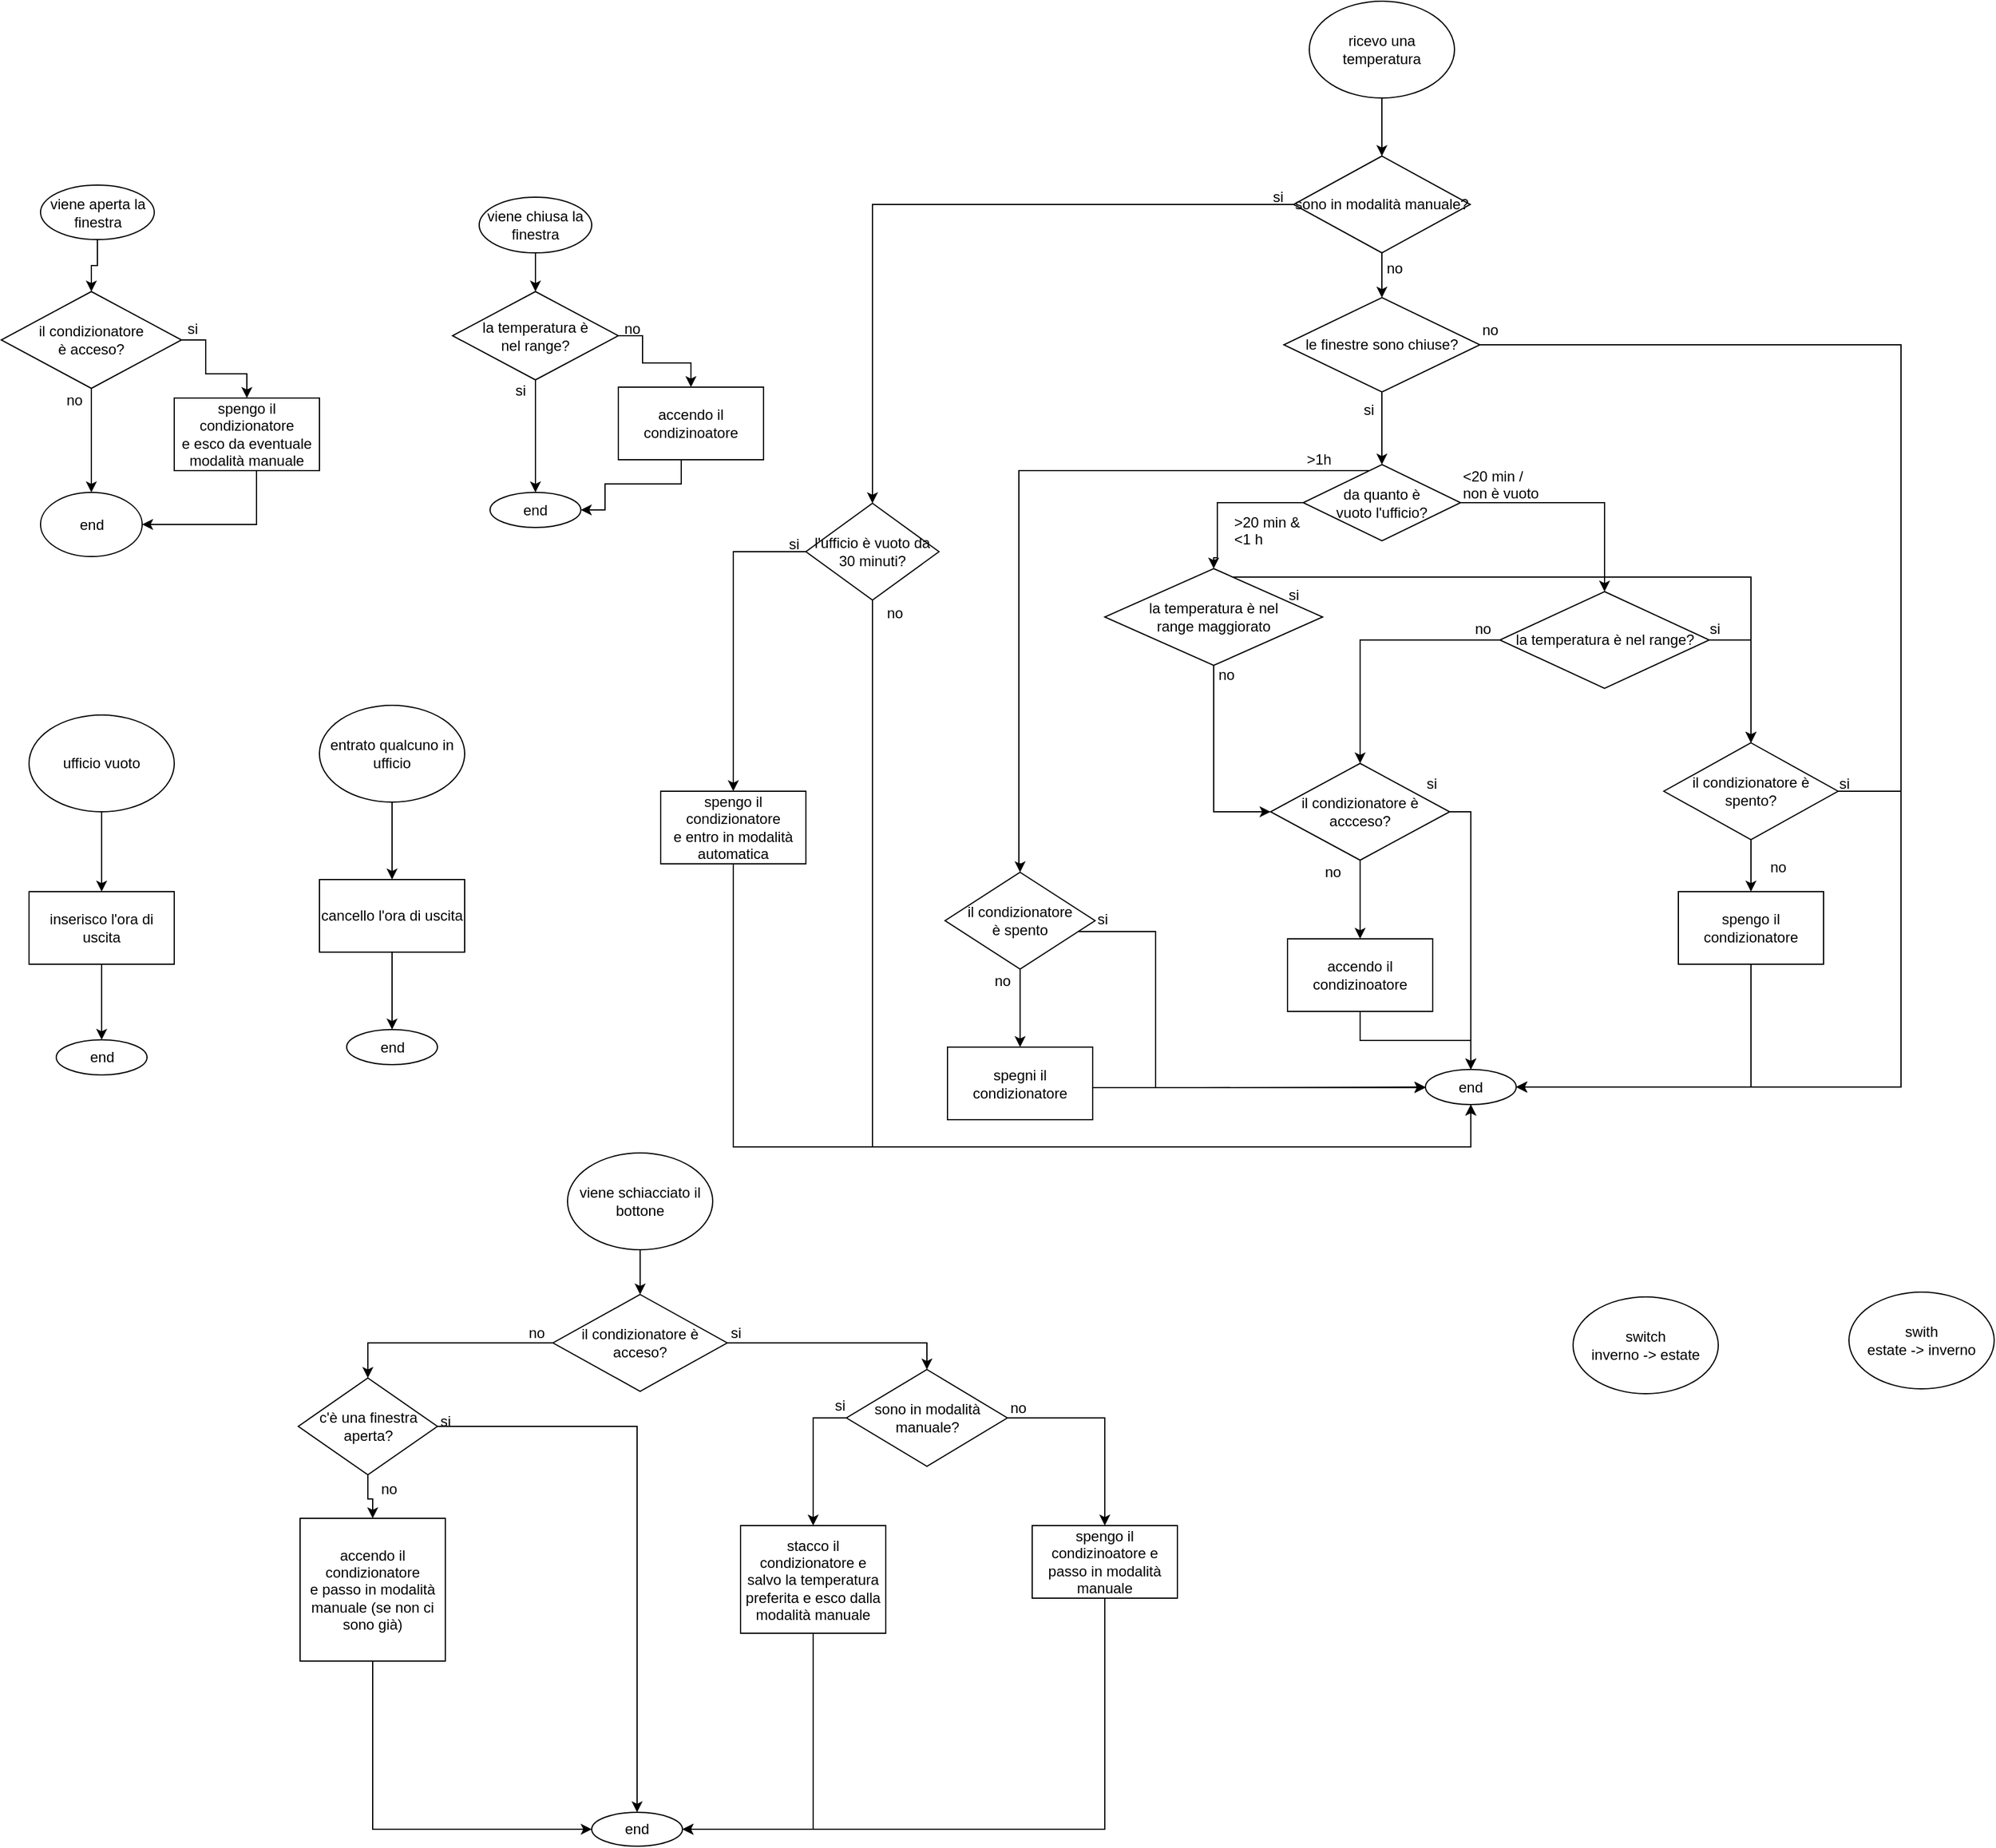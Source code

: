 <mxfile pages="1" version="11.2.5" type="device"><diagram id="8KWkRtmivQgbdIwJJTb9" name="Page-1"><mxGraphModel dx="1822" dy="1234" grid="0" gridSize="10" guides="1" tooltips="1" connect="1" arrows="1" fold="1" page="0" pageScale="1" pageWidth="827" pageHeight="1169" math="0" shadow="0"><root><mxCell id="0"/><mxCell id="1" parent="0"/><mxCell id="aPQY2Spj53vkauBqaOkO-10" style="edgeStyle=orthogonalEdgeStyle;rounded=0;orthogonalLoop=1;jettySize=auto;html=1;entryX=0.5;entryY=0;entryDx=0;entryDy=0;" parent="1" source="aPQY2Spj53vkauBqaOkO-1" target="aPQY2Spj53vkauBqaOkO-9" edge="1"><mxGeometry relative="1" as="geometry"/></mxCell><mxCell id="aPQY2Spj53vkauBqaOkO-1" value="viene aperta la finestra" style="ellipse;whiteSpace=wrap;html=1;" parent="1" vertex="1"><mxGeometry x="-331.5" y="36" width="94" height="45" as="geometry"/></mxCell><mxCell id="aPQY2Spj53vkauBqaOkO-102" style="edgeStyle=orthogonalEdgeStyle;rounded=0;orthogonalLoop=1;jettySize=auto;html=1;entryX=0.5;entryY=0;entryDx=0;entryDy=0;" parent="1" source="aPQY2Spj53vkauBqaOkO-2" target="aPQY2Spj53vkauBqaOkO-101" edge="1"><mxGeometry relative="1" as="geometry"/></mxCell><mxCell id="aPQY2Spj53vkauBqaOkO-2" value="ricevo una temperatura" style="ellipse;whiteSpace=wrap;html=1;" parent="1" vertex="1"><mxGeometry x="717" y="-116" width="120" height="80" as="geometry"/></mxCell><mxCell id="aPQY2Spj53vkauBqaOkO-20" style="edgeStyle=orthogonalEdgeStyle;rounded=0;orthogonalLoop=1;jettySize=auto;html=1;" parent="1" source="aPQY2Spj53vkauBqaOkO-3" target="aPQY2Spj53vkauBqaOkO-19" edge="1"><mxGeometry relative="1" as="geometry"/></mxCell><mxCell id="aPQY2Spj53vkauBqaOkO-3" value="viene chiusa la finestra" style="ellipse;whiteSpace=wrap;html=1;" parent="1" vertex="1"><mxGeometry x="31" y="46" width="93" height="46" as="geometry"/></mxCell><mxCell id="aPQY2Spj53vkauBqaOkO-86" style="edgeStyle=orthogonalEdgeStyle;rounded=0;orthogonalLoop=1;jettySize=auto;html=1;" parent="1" source="aPQY2Spj53vkauBqaOkO-4" target="aPQY2Spj53vkauBqaOkO-85" edge="1"><mxGeometry relative="1" as="geometry"/></mxCell><mxCell id="aPQY2Spj53vkauBqaOkO-4" value="ufficio vuoto" style="ellipse;whiteSpace=wrap;html=1;" parent="1" vertex="1"><mxGeometry x="-341" y="474" width="120" height="80" as="geometry"/></mxCell><mxCell id="aPQY2Spj53vkauBqaOkO-90" style="edgeStyle=orthogonalEdgeStyle;rounded=0;orthogonalLoop=1;jettySize=auto;html=1;entryX=0.5;entryY=0;entryDx=0;entryDy=0;" parent="1" source="aPQY2Spj53vkauBqaOkO-5" target="aPQY2Spj53vkauBqaOkO-89" edge="1"><mxGeometry relative="1" as="geometry"/></mxCell><mxCell id="aPQY2Spj53vkauBqaOkO-5" value="entrato qualcuno in ufficio" style="ellipse;whiteSpace=wrap;html=1;" parent="1" vertex="1"><mxGeometry x="-101" y="466" width="120" height="80" as="geometry"/></mxCell><mxCell id="aPQY2Spj53vkauBqaOkO-94" style="edgeStyle=orthogonalEdgeStyle;rounded=0;orthogonalLoop=1;jettySize=auto;html=1;" parent="1" source="aPQY2Spj53vkauBqaOkO-6" target="aPQY2Spj53vkauBqaOkO-93" edge="1"><mxGeometry relative="1" as="geometry"/></mxCell><mxCell id="aPQY2Spj53vkauBqaOkO-6" value="viene schiacciato il bottone" style="ellipse;whiteSpace=wrap;html=1;" parent="1" vertex="1"><mxGeometry x="104" y="836" width="120" height="80" as="geometry"/></mxCell><mxCell id="aPQY2Spj53vkauBqaOkO-12" style="edgeStyle=orthogonalEdgeStyle;rounded=0;orthogonalLoop=1;jettySize=auto;html=1;entryX=0.5;entryY=0;entryDx=0;entryDy=0;" parent="1" source="aPQY2Spj53vkauBqaOkO-9" target="aPQY2Spj53vkauBqaOkO-11" edge="1"><mxGeometry relative="1" as="geometry"/></mxCell><mxCell id="aPQY2Spj53vkauBqaOkO-16" style="edgeStyle=orthogonalEdgeStyle;rounded=0;orthogonalLoop=1;jettySize=auto;html=1;entryX=0.5;entryY=0;entryDx=0;entryDy=0;" parent="1" source="aPQY2Spj53vkauBqaOkO-9" target="aPQY2Spj53vkauBqaOkO-15" edge="1"><mxGeometry relative="1" as="geometry"><mxPoint x="-164" y="210" as="targetPoint"/><Array as="points"><mxPoint x="-195" y="164"/><mxPoint x="-195" y="192"/><mxPoint x="-161" y="192"/></Array></mxGeometry></mxCell><mxCell id="aPQY2Spj53vkauBqaOkO-9" value="il condizionatore &lt;br&gt;è acceso?" style="rhombus;whiteSpace=wrap;html=1;" parent="1" vertex="1"><mxGeometry x="-364" y="124" width="149" height="80" as="geometry"/></mxCell><mxCell id="aPQY2Spj53vkauBqaOkO-11" value="end" style="ellipse;whiteSpace=wrap;html=1;" parent="1" vertex="1"><mxGeometry x="-331.5" y="290" width="84" height="53" as="geometry"/></mxCell><mxCell id="aPQY2Spj53vkauBqaOkO-13" value="no" style="text;html=1;resizable=0;points=[];autosize=1;align=left;verticalAlign=top;spacingTop=-4;" parent="1" vertex="1"><mxGeometry x="-312.5" y="204" width="23" height="14" as="geometry"/></mxCell><mxCell id="aPQY2Spj53vkauBqaOkO-17" style="edgeStyle=orthogonalEdgeStyle;rounded=0;orthogonalLoop=1;jettySize=auto;html=1;entryX=1;entryY=0.5;entryDx=0;entryDy=0;" parent="1" source="aPQY2Spj53vkauBqaOkO-15" target="aPQY2Spj53vkauBqaOkO-11" edge="1"><mxGeometry relative="1" as="geometry"><Array as="points"><mxPoint x="-153" y="317"/></Array></mxGeometry></mxCell><mxCell id="aPQY2Spj53vkauBqaOkO-15" value="spengo il condizionatore&lt;br&gt;e esco da eventuale modalità manuale" style="rounded=0;whiteSpace=wrap;html=1;" parent="1" vertex="1"><mxGeometry x="-221" y="212" width="120" height="60" as="geometry"/></mxCell><mxCell id="aPQY2Spj53vkauBqaOkO-18" value="si" style="text;html=1;resizable=0;points=[];autosize=1;align=left;verticalAlign=top;spacingTop=-4;" parent="1" vertex="1"><mxGeometry x="-212" y="145" width="19" height="14" as="geometry"/></mxCell><mxCell id="aPQY2Spj53vkauBqaOkO-22" style="edgeStyle=orthogonalEdgeStyle;rounded=0;orthogonalLoop=1;jettySize=auto;html=1;entryX=0.5;entryY=0;entryDx=0;entryDy=0;" parent="1" source="aPQY2Spj53vkauBqaOkO-19" target="aPQY2Spj53vkauBqaOkO-21" edge="1"><mxGeometry relative="1" as="geometry"/></mxCell><mxCell id="aPQY2Spj53vkauBqaOkO-25" style="edgeStyle=orthogonalEdgeStyle;rounded=0;orthogonalLoop=1;jettySize=auto;html=1;entryX=0.5;entryY=0;entryDx=0;entryDy=0;" parent="1" source="aPQY2Spj53vkauBqaOkO-19" target="aPQY2Spj53vkauBqaOkO-24" edge="1"><mxGeometry relative="1" as="geometry"><Array as="points"><mxPoint x="166" y="161"/><mxPoint x="166" y="183"/><mxPoint x="206" y="183"/></Array></mxGeometry></mxCell><mxCell id="aPQY2Spj53vkauBqaOkO-19" value="la temperatura è &lt;br&gt;nel range?" style="rhombus;whiteSpace=wrap;html=1;" parent="1" vertex="1"><mxGeometry x="9" y="124" width="137" height="73" as="geometry"/></mxCell><mxCell id="aPQY2Spj53vkauBqaOkO-21" value="end" style="ellipse;whiteSpace=wrap;html=1;" parent="1" vertex="1"><mxGeometry x="40" y="290" width="75" height="29" as="geometry"/></mxCell><mxCell id="aPQY2Spj53vkauBqaOkO-23" value="si" style="text;html=1;resizable=0;points=[];autosize=1;align=left;verticalAlign=top;spacingTop=-4;" parent="1" vertex="1"><mxGeometry x="58.5" y="196" width="19" height="14" as="geometry"/></mxCell><mxCell id="aPQY2Spj53vkauBqaOkO-27" style="edgeStyle=orthogonalEdgeStyle;rounded=0;orthogonalLoop=1;jettySize=auto;html=1;entryX=1;entryY=0.5;entryDx=0;entryDy=0;" parent="1" source="aPQY2Spj53vkauBqaOkO-24" target="aPQY2Spj53vkauBqaOkO-21" edge="1"><mxGeometry relative="1" as="geometry"><Array as="points"><mxPoint x="198" y="283"/><mxPoint x="135" y="283"/><mxPoint x="135" y="305"/></Array></mxGeometry></mxCell><mxCell id="aPQY2Spj53vkauBqaOkO-24" value="accendo il condizinoatore" style="rounded=0;whiteSpace=wrap;html=1;" parent="1" vertex="1"><mxGeometry x="146" y="203" width="120" height="60" as="geometry"/></mxCell><mxCell id="aPQY2Spj53vkauBqaOkO-26" value="no" style="text;html=1;resizable=0;points=[];autosize=1;align=left;verticalAlign=top;spacingTop=-4;" parent="1" vertex="1"><mxGeometry x="149" y="145" width="23" height="14" as="geometry"/></mxCell><mxCell id="aPQY2Spj53vkauBqaOkO-36" style="edgeStyle=orthogonalEdgeStyle;rounded=0;orthogonalLoop=1;jettySize=auto;html=1;entryX=1;entryY=0.5;entryDx=0;entryDy=0;" parent="1" source="aPQY2Spj53vkauBqaOkO-30" target="aPQY2Spj53vkauBqaOkO-38" edge="1"><mxGeometry relative="1" as="geometry"><mxPoint x="940" y="468" as="targetPoint"/><Array as="points"><mxPoint x="1206" y="168"/><mxPoint x="1206" y="782"/></Array></mxGeometry></mxCell><mxCell id="aPQY2Spj53vkauBqaOkO-56" style="edgeStyle=orthogonalEdgeStyle;rounded=0;orthogonalLoop=1;jettySize=auto;html=1;entryX=0.5;entryY=0;entryDx=0;entryDy=0;" parent="1" source="aPQY2Spj53vkauBqaOkO-30" target="aPQY2Spj53vkauBqaOkO-55" edge="1"><mxGeometry relative="1" as="geometry"/></mxCell><mxCell id="aPQY2Spj53vkauBqaOkO-30" value="le finestre sono chiuse?" style="rhombus;whiteSpace=wrap;html=1;" parent="1" vertex="1"><mxGeometry x="696" y="129" width="162" height="78" as="geometry"/></mxCell><mxCell id="aPQY2Spj53vkauBqaOkO-40" style="edgeStyle=orthogonalEdgeStyle;rounded=0;orthogonalLoop=1;jettySize=auto;html=1;entryX=0.5;entryY=0;entryDx=0;entryDy=0;" parent="1" source="aPQY2Spj53vkauBqaOkO-33" target="aPQY2Spj53vkauBqaOkO-71" edge="1"><mxGeometry relative="1" as="geometry"><Array as="points"><mxPoint x="1082" y="412"/></Array></mxGeometry></mxCell><mxCell id="aPQY2Spj53vkauBqaOkO-49" style="edgeStyle=orthogonalEdgeStyle;rounded=0;orthogonalLoop=1;jettySize=auto;html=1;" parent="1" source="aPQY2Spj53vkauBqaOkO-33" target="aPQY2Spj53vkauBqaOkO-48" edge="1"><mxGeometry relative="1" as="geometry"/></mxCell><mxCell id="aPQY2Spj53vkauBqaOkO-33" value="la temperatura è nel range?" style="rhombus;whiteSpace=wrap;html=1;" parent="1" vertex="1"><mxGeometry x="874.5" y="372" width="173" height="80" as="geometry"/></mxCell><mxCell id="aPQY2Spj53vkauBqaOkO-35" value="si" style="text;html=1;resizable=0;points=[];autosize=1;align=left;verticalAlign=top;spacingTop=-4;" parent="1" vertex="1"><mxGeometry x="760" y="212" width="19" height="14" as="geometry"/></mxCell><mxCell id="aPQY2Spj53vkauBqaOkO-38" value="end" style="ellipse;whiteSpace=wrap;html=1;" parent="1" vertex="1"><mxGeometry x="813" y="767" width="75" height="29" as="geometry"/></mxCell><mxCell id="aPQY2Spj53vkauBqaOkO-39" value="no" style="text;html=1;resizable=0;points=[];autosize=1;align=left;verticalAlign=top;spacingTop=-4;" parent="1" vertex="1"><mxGeometry x="858" y="146" width="23" height="14" as="geometry"/></mxCell><mxCell id="aPQY2Spj53vkauBqaOkO-41" value="si" style="text;html=1;resizable=0;points=[];autosize=1;align=left;verticalAlign=top;spacingTop=-4;" parent="1" vertex="1"><mxGeometry x="1045.5" y="393" width="19" height="14" as="geometry"/></mxCell><mxCell id="aPQY2Spj53vkauBqaOkO-44" style="edgeStyle=orthogonalEdgeStyle;rounded=0;orthogonalLoop=1;jettySize=auto;html=1;entryX=0.5;entryY=0;entryDx=0;entryDy=0;" parent="1" source="aPQY2Spj53vkauBqaOkO-42" target="aPQY2Spj53vkauBqaOkO-38" edge="1"><mxGeometry relative="1" as="geometry"/></mxCell><mxCell id="aPQY2Spj53vkauBqaOkO-42" value="accendo il condizinoatore" style="rounded=0;whiteSpace=wrap;html=1;" parent="1" vertex="1"><mxGeometry x="699" y="659" width="120" height="60" as="geometry"/></mxCell><mxCell id="aPQY2Spj53vkauBqaOkO-45" value="no" style="text;html=1;resizable=0;points=[];autosize=1;align=left;verticalAlign=top;spacingTop=-4;" parent="1" vertex="1"><mxGeometry x="851.5" y="393" width="23" height="14" as="geometry"/></mxCell><mxCell id="aPQY2Spj53vkauBqaOkO-50" style="edgeStyle=orthogonalEdgeStyle;rounded=0;orthogonalLoop=1;jettySize=auto;html=1;entryX=0.5;entryY=0;entryDx=0;entryDy=0;" parent="1" source="aPQY2Spj53vkauBqaOkO-48" target="aPQY2Spj53vkauBqaOkO-38" edge="1"><mxGeometry relative="1" as="geometry"><Array as="points"><mxPoint x="851" y="554"/></Array></mxGeometry></mxCell><mxCell id="aPQY2Spj53vkauBqaOkO-52" style="edgeStyle=orthogonalEdgeStyle;rounded=0;orthogonalLoop=1;jettySize=auto;html=1;entryX=0.5;entryY=0;entryDx=0;entryDy=0;" parent="1" source="aPQY2Spj53vkauBqaOkO-48" target="aPQY2Spj53vkauBqaOkO-42" edge="1"><mxGeometry relative="1" as="geometry"/></mxCell><mxCell id="aPQY2Spj53vkauBqaOkO-48" value="il condizionatore è accceso?" style="rhombus;whiteSpace=wrap;html=1;" parent="1" vertex="1"><mxGeometry x="685" y="514" width="148" height="80" as="geometry"/></mxCell><mxCell id="aPQY2Spj53vkauBqaOkO-51" value="si" style="text;html=1;resizable=0;points=[];autosize=1;align=left;verticalAlign=top;spacingTop=-4;" parent="1" vertex="1"><mxGeometry x="811.5" y="521" width="19" height="14" as="geometry"/></mxCell><mxCell id="aPQY2Spj53vkauBqaOkO-53" value="no" style="text;html=1;resizable=0;points=[];autosize=1;align=left;verticalAlign=top;spacingTop=-4;" parent="1" vertex="1"><mxGeometry x="728" y="594" width="23" height="14" as="geometry"/></mxCell><mxCell id="aPQY2Spj53vkauBqaOkO-60" style="edgeStyle=orthogonalEdgeStyle;rounded=0;orthogonalLoop=1;jettySize=auto;html=1;entryX=0.5;entryY=0;entryDx=0;entryDy=0;" parent="1" source="aPQY2Spj53vkauBqaOkO-55" target="aPQY2Spj53vkauBqaOkO-33" edge="1"><mxGeometry relative="1" as="geometry"><Array as="points"><mxPoint x="961" y="299"/></Array></mxGeometry></mxCell><mxCell id="aPQY2Spj53vkauBqaOkO-61" style="edgeStyle=orthogonalEdgeStyle;rounded=0;orthogonalLoop=1;jettySize=auto;html=1;entryX=0.5;entryY=0;entryDx=0;entryDy=0;" parent="1" source="aPQY2Spj53vkauBqaOkO-55" target="aPQY2Spj53vkauBqaOkO-62" edge="1"><mxGeometry relative="1" as="geometry"><mxPoint x="693" y="388" as="targetPoint"/><Array as="points"><mxPoint x="641" y="299"/><mxPoint x="641" y="344"/><mxPoint x="638" y="344"/></Array></mxGeometry></mxCell><mxCell id="aPQY2Spj53vkauBqaOkO-68" style="edgeStyle=orthogonalEdgeStyle;rounded=0;orthogonalLoop=1;jettySize=auto;html=1;entryX=0.5;entryY=0;entryDx=0;entryDy=0;" parent="1" source="aPQY2Spj53vkauBqaOkO-55" target="aPQY2Spj53vkauBqaOkO-70" edge="1"><mxGeometry relative="1" as="geometry"><mxPoint x="477" y="587" as="targetPoint"/><Array as="points"><mxPoint x="477" y="272"/><mxPoint x="477" y="597"/></Array></mxGeometry></mxCell><mxCell id="aPQY2Spj53vkauBqaOkO-55" value="da quanto è &lt;br&gt;vuoto l'ufficio?" style="rhombus;whiteSpace=wrap;html=1;" parent="1" vertex="1"><mxGeometry x="712" y="267" width="130" height="63" as="geometry"/></mxCell><mxCell id="aPQY2Spj53vkauBqaOkO-58" value="&amp;lt;20 min /&lt;br&gt;non è vuoto" style="text;html=1;resizable=0;points=[];autosize=1;align=left;verticalAlign=top;spacingTop=-4;" parent="1" vertex="1"><mxGeometry x="842" y="267" width="73" height="28" as="geometry"/></mxCell><mxCell id="aPQY2Spj53vkauBqaOkO-64" style="edgeStyle=orthogonalEdgeStyle;rounded=0;orthogonalLoop=1;jettySize=auto;html=1;entryX=0;entryY=0.5;entryDx=0;entryDy=0;" parent="1" source="aPQY2Spj53vkauBqaOkO-62" target="aPQY2Spj53vkauBqaOkO-48" edge="1"><mxGeometry relative="1" as="geometry"><Array as="points"><mxPoint x="638" y="554"/></Array></mxGeometry></mxCell><mxCell id="aPQY2Spj53vkauBqaOkO-77" style="edgeStyle=orthogonalEdgeStyle;rounded=0;orthogonalLoop=1;jettySize=auto;html=1;" parent="1" source="aPQY2Spj53vkauBqaOkO-62" target="aPQY2Spj53vkauBqaOkO-71" edge="1"><mxGeometry relative="1" as="geometry"><Array as="points"><mxPoint x="1082" y="360"/></Array></mxGeometry></mxCell><mxCell id="aPQY2Spj53vkauBqaOkO-62" value="la temperatura è nel&lt;br&gt;range maggiorato" style="rhombus;whiteSpace=wrap;html=1;" parent="1" vertex="1"><mxGeometry x="548" y="353" width="180" height="80" as="geometry"/></mxCell><mxCell id="aPQY2Spj53vkauBqaOkO-63" value="&amp;gt;20 min &amp;amp;&lt;br&gt;&amp;lt;1 h" style="text;html=1;resizable=0;points=[];autosize=1;align=left;verticalAlign=top;spacingTop=-4;" parent="1" vertex="1"><mxGeometry x="653" y="304.5" width="64" height="28" as="geometry"/></mxCell><mxCell id="aPQY2Spj53vkauBqaOkO-66" value="no" style="text;html=1;resizable=0;points=[];autosize=1;align=left;verticalAlign=top;spacingTop=-4;" parent="1" vertex="1"><mxGeometry x="639.5" y="431" width="23" height="14" as="geometry"/></mxCell><mxCell id="aPQY2Spj53vkauBqaOkO-69" value="&amp;gt;1h" style="text;html=1;resizable=0;points=[];autosize=1;align=left;verticalAlign=top;spacingTop=-4;" parent="1" vertex="1"><mxGeometry x="713" y="253" width="30" height="14" as="geometry"/></mxCell><mxCell id="aPQY2Spj53vkauBqaOkO-80" style="edgeStyle=orthogonalEdgeStyle;rounded=0;orthogonalLoop=1;jettySize=auto;html=1;entryX=0.5;entryY=0;entryDx=0;entryDy=0;" parent="1" source="aPQY2Spj53vkauBqaOkO-70" target="aPQY2Spj53vkauBqaOkO-79" edge="1"><mxGeometry relative="1" as="geometry"/></mxCell><mxCell id="aPQY2Spj53vkauBqaOkO-82" style="edgeStyle=orthogonalEdgeStyle;rounded=0;orthogonalLoop=1;jettySize=auto;html=1;" parent="1" source="aPQY2Spj53vkauBqaOkO-70" target="aPQY2Spj53vkauBqaOkO-38" edge="1"><mxGeometry relative="1" as="geometry"><Array as="points"><mxPoint x="590" y="653"/><mxPoint x="590" y="782"/></Array></mxGeometry></mxCell><mxCell id="aPQY2Spj53vkauBqaOkO-70" value="il condizionatore&lt;br&gt;è spento" style="rhombus;whiteSpace=wrap;html=1;" parent="1" vertex="1"><mxGeometry x="416" y="604" width="124" height="80" as="geometry"/></mxCell><mxCell id="aPQY2Spj53vkauBqaOkO-73" style="edgeStyle=orthogonalEdgeStyle;rounded=0;orthogonalLoop=1;jettySize=auto;html=1;entryX=0.5;entryY=0;entryDx=0;entryDy=0;" parent="1" source="aPQY2Spj53vkauBqaOkO-71" target="aPQY2Spj53vkauBqaOkO-72" edge="1"><mxGeometry relative="1" as="geometry"/></mxCell><mxCell id="aPQY2Spj53vkauBqaOkO-75" style="edgeStyle=orthogonalEdgeStyle;rounded=0;orthogonalLoop=1;jettySize=auto;html=1;entryX=1;entryY=0.5;entryDx=0;entryDy=0;" parent="1" source="aPQY2Spj53vkauBqaOkO-71" target="aPQY2Spj53vkauBqaOkO-38" edge="1"><mxGeometry relative="1" as="geometry"><Array as="points"><mxPoint x="1206" y="537"/><mxPoint x="1206" y="782"/></Array></mxGeometry></mxCell><mxCell id="aPQY2Spj53vkauBqaOkO-71" value="il condizionatore è spento?" style="rhombus;whiteSpace=wrap;html=1;" parent="1" vertex="1"><mxGeometry x="1010" y="497" width="144" height="80" as="geometry"/></mxCell><mxCell id="aPQY2Spj53vkauBqaOkO-76" style="edgeStyle=orthogonalEdgeStyle;rounded=0;orthogonalLoop=1;jettySize=auto;html=1;entryX=1;entryY=0.5;entryDx=0;entryDy=0;" parent="1" source="aPQY2Spj53vkauBqaOkO-72" target="aPQY2Spj53vkauBqaOkO-38" edge="1"><mxGeometry relative="1" as="geometry"><Array as="points"><mxPoint x="1082" y="782"/></Array></mxGeometry></mxCell><mxCell id="aPQY2Spj53vkauBqaOkO-72" value="spengo il condizionatore" style="rounded=0;whiteSpace=wrap;html=1;" parent="1" vertex="1"><mxGeometry x="1022" y="620" width="120" height="60" as="geometry"/></mxCell><mxCell id="aPQY2Spj53vkauBqaOkO-74" value="no" style="text;html=1;resizable=0;points=[];autosize=1;align=left;verticalAlign=top;spacingTop=-4;" parent="1" vertex="1"><mxGeometry x="1096" y="590" width="23" height="14" as="geometry"/></mxCell><mxCell id="aPQY2Spj53vkauBqaOkO-78" value="si" style="text;html=1;resizable=0;points=[];autosize=1;align=left;verticalAlign=top;spacingTop=-4;" parent="1" vertex="1"><mxGeometry x="698" y="365" width="19" height="14" as="geometry"/></mxCell><mxCell id="aPQY2Spj53vkauBqaOkO-81" style="edgeStyle=orthogonalEdgeStyle;rounded=0;orthogonalLoop=1;jettySize=auto;html=1;entryX=0;entryY=0.5;entryDx=0;entryDy=0;" parent="1" source="aPQY2Spj53vkauBqaOkO-79" target="aPQY2Spj53vkauBqaOkO-38" edge="1"><mxGeometry relative="1" as="geometry"><Array as="points"><mxPoint x="629" y="782"/><mxPoint x="629" y="782"/></Array></mxGeometry></mxCell><mxCell id="aPQY2Spj53vkauBqaOkO-79" value="spegni il condizionatore" style="rounded=0;whiteSpace=wrap;html=1;" parent="1" vertex="1"><mxGeometry x="418" y="748.5" width="120" height="60" as="geometry"/></mxCell><mxCell id="aPQY2Spj53vkauBqaOkO-83" value="si" style="text;html=1;resizable=0;points=[];autosize=1;align=left;verticalAlign=top;spacingTop=-4;" parent="1" vertex="1"><mxGeometry x="540" y="633" width="19" height="14" as="geometry"/></mxCell><mxCell id="aPQY2Spj53vkauBqaOkO-84" value="no" style="text;html=1;resizable=0;points=[];autosize=1;align=left;verticalAlign=top;spacingTop=-4;" parent="1" vertex="1"><mxGeometry x="455" y="684" width="23" height="14" as="geometry"/></mxCell><mxCell id="aPQY2Spj53vkauBqaOkO-88" style="edgeStyle=orthogonalEdgeStyle;rounded=0;orthogonalLoop=1;jettySize=auto;html=1;entryX=0.5;entryY=0;entryDx=0;entryDy=0;" parent="1" source="aPQY2Spj53vkauBqaOkO-85" target="aPQY2Spj53vkauBqaOkO-87" edge="1"><mxGeometry relative="1" as="geometry"/></mxCell><mxCell id="aPQY2Spj53vkauBqaOkO-85" value="inserisco l'ora di uscita" style="rounded=0;whiteSpace=wrap;html=1;" parent="1" vertex="1"><mxGeometry x="-341" y="620" width="120" height="60" as="geometry"/></mxCell><mxCell id="aPQY2Spj53vkauBqaOkO-87" value="end" style="ellipse;whiteSpace=wrap;html=1;" parent="1" vertex="1"><mxGeometry x="-318.5" y="742.5" width="75" height="29" as="geometry"/></mxCell><mxCell id="aPQY2Spj53vkauBqaOkO-92" style="edgeStyle=orthogonalEdgeStyle;rounded=0;orthogonalLoop=1;jettySize=auto;html=1;entryX=0.5;entryY=0;entryDx=0;entryDy=0;" parent="1" source="aPQY2Spj53vkauBqaOkO-89" target="aPQY2Spj53vkauBqaOkO-91" edge="1"><mxGeometry relative="1" as="geometry"/></mxCell><mxCell id="aPQY2Spj53vkauBqaOkO-89" value="cancello l'ora di uscita" style="rounded=0;whiteSpace=wrap;html=1;" parent="1" vertex="1"><mxGeometry x="-101" y="610" width="120" height="60" as="geometry"/></mxCell><mxCell id="aPQY2Spj53vkauBqaOkO-91" value="end" style="ellipse;whiteSpace=wrap;html=1;" parent="1" vertex="1"><mxGeometry x="-78.5" y="734" width="75" height="29" as="geometry"/></mxCell><mxCell id="aPQY2Spj53vkauBqaOkO-119" style="edgeStyle=orthogonalEdgeStyle;rounded=0;orthogonalLoop=1;jettySize=auto;html=1;entryX=0.5;entryY=0;entryDx=0;entryDy=0;" parent="1" source="aPQY2Spj53vkauBqaOkO-93" target="aPQY2Spj53vkauBqaOkO-118" edge="1"><mxGeometry relative="1" as="geometry"/></mxCell><mxCell id="L4G2RJB74-b97R0S65zn-5" style="edgeStyle=orthogonalEdgeStyle;rounded=0;orthogonalLoop=1;jettySize=auto;html=1;entryX=0.5;entryY=0;entryDx=0;entryDy=0;" parent="1" source="aPQY2Spj53vkauBqaOkO-93" target="L4G2RJB74-b97R0S65zn-4" edge="1"><mxGeometry relative="1" as="geometry"/></mxCell><mxCell id="aPQY2Spj53vkauBqaOkO-93" value="il condizionatore è acceso?" style="rhombus;whiteSpace=wrap;html=1;" parent="1" vertex="1"><mxGeometry x="92" y="953" width="144" height="80" as="geometry"/></mxCell><mxCell id="aPQY2Spj53vkauBqaOkO-115" style="edgeStyle=orthogonalEdgeStyle;rounded=0;orthogonalLoop=1;jettySize=auto;html=1;entryX=1;entryY=0.5;entryDx=0;entryDy=0;" parent="1" source="aPQY2Spj53vkauBqaOkO-95" target="aPQY2Spj53vkauBqaOkO-114" edge="1"><mxGeometry relative="1" as="geometry"><Array as="points"><mxPoint x="307" y="1395"/></Array></mxGeometry></mxCell><mxCell id="aPQY2Spj53vkauBqaOkO-95" value="stacco il condizionatore e salvo la temperatura preferita e esco dalla modalità manuale" style="rounded=0;whiteSpace=wrap;html=1;" parent="1" vertex="1"><mxGeometry x="247" y="1144" width="120" height="89" as="geometry"/></mxCell><mxCell id="aPQY2Spj53vkauBqaOkO-97" value="si" style="text;html=1;resizable=0;points=[];autosize=1;align=left;verticalAlign=top;spacingTop=-4;" parent="1" vertex="1"><mxGeometry x="237" y="975" width="19" height="14" as="geometry"/></mxCell><mxCell id="aPQY2Spj53vkauBqaOkO-99" value="no" style="text;html=1;resizable=0;points=[];autosize=1;align=left;verticalAlign=top;spacingTop=-4;" parent="1" vertex="1"><mxGeometry x="70" y="975" width="23" height="14" as="geometry"/></mxCell><mxCell id="aPQY2Spj53vkauBqaOkO-116" style="edgeStyle=orthogonalEdgeStyle;rounded=0;orthogonalLoop=1;jettySize=auto;html=1;entryX=0;entryY=0.5;entryDx=0;entryDy=0;" parent="1" source="aPQY2Spj53vkauBqaOkO-100" target="aPQY2Spj53vkauBqaOkO-114" edge="1"><mxGeometry relative="1" as="geometry"><Array as="points"><mxPoint x="-57" y="1395"/></Array></mxGeometry></mxCell><mxCell id="aPQY2Spj53vkauBqaOkO-100" value="accendo il condizionatore&lt;br&gt;e passo in modalità manuale (se non ci sono già)" style="rounded=0;whiteSpace=wrap;html=1;" parent="1" vertex="1"><mxGeometry x="-117" y="1138" width="120" height="118" as="geometry"/></mxCell><mxCell id="aPQY2Spj53vkauBqaOkO-103" style="edgeStyle=orthogonalEdgeStyle;rounded=0;orthogonalLoop=1;jettySize=auto;html=1;entryX=0.5;entryY=0;entryDx=0;entryDy=0;" parent="1" source="aPQY2Spj53vkauBqaOkO-101" target="aPQY2Spj53vkauBqaOkO-30" edge="1"><mxGeometry relative="1" as="geometry"/></mxCell><mxCell id="aPQY2Spj53vkauBqaOkO-105" style="edgeStyle=orthogonalEdgeStyle;rounded=0;orthogonalLoop=1;jettySize=auto;html=1;entryX=0.5;entryY=0;entryDx=0;entryDy=0;" parent="1" source="aPQY2Spj53vkauBqaOkO-101" target="aPQY2Spj53vkauBqaOkO-107" edge="1"><mxGeometry relative="1" as="geometry"><mxPoint x="350" y="280" as="targetPoint"/></mxGeometry></mxCell><mxCell id="aPQY2Spj53vkauBqaOkO-101" value="sono in modalità manuale?" style="rhombus;whiteSpace=wrap;html=1;" parent="1" vertex="1"><mxGeometry x="704" y="12" width="146" height="80" as="geometry"/></mxCell><mxCell id="aPQY2Spj53vkauBqaOkO-104" value="no" style="text;html=1;resizable=0;points=[];autosize=1;align=left;verticalAlign=top;spacingTop=-4;" parent="1" vertex="1"><mxGeometry x="779" y="95" width="23" height="14" as="geometry"/></mxCell><mxCell id="aPQY2Spj53vkauBqaOkO-106" value="si" style="text;html=1;resizable=0;points=[];autosize=1;align=left;verticalAlign=top;spacingTop=-4;" parent="1" vertex="1"><mxGeometry x="685" y="36" width="19" height="14" as="geometry"/></mxCell><mxCell id="aPQY2Spj53vkauBqaOkO-108" style="edgeStyle=orthogonalEdgeStyle;rounded=0;orthogonalLoop=1;jettySize=auto;html=1;entryX=0.5;entryY=0;entryDx=0;entryDy=0;" parent="1" source="aPQY2Spj53vkauBqaOkO-107" target="aPQY2Spj53vkauBqaOkO-109" edge="1"><mxGeometry relative="1" as="geometry"><mxPoint x="250" y="522" as="targetPoint"/><Array as="points"><mxPoint x="241" y="339"/></Array></mxGeometry></mxCell><mxCell id="aPQY2Spj53vkauBqaOkO-112" style="edgeStyle=orthogonalEdgeStyle;rounded=0;orthogonalLoop=1;jettySize=auto;html=1;entryX=0.5;entryY=1;entryDx=0;entryDy=0;" parent="1" source="aPQY2Spj53vkauBqaOkO-107" target="aPQY2Spj53vkauBqaOkO-38" edge="1"><mxGeometry relative="1" as="geometry"><Array as="points"><mxPoint x="356" y="831"/><mxPoint x="851" y="831"/></Array></mxGeometry></mxCell><mxCell id="aPQY2Spj53vkauBqaOkO-107" value="l'ufficio è vuoto da 30 minuti?" style="rhombus;whiteSpace=wrap;html=1;" parent="1" vertex="1"><mxGeometry x="301" y="299" width="110" height="80" as="geometry"/></mxCell><mxCell id="aPQY2Spj53vkauBqaOkO-111" style="edgeStyle=orthogonalEdgeStyle;rounded=0;orthogonalLoop=1;jettySize=auto;html=1;entryX=0.5;entryY=1;entryDx=0;entryDy=0;" parent="1" source="aPQY2Spj53vkauBqaOkO-109" target="aPQY2Spj53vkauBqaOkO-38" edge="1"><mxGeometry relative="1" as="geometry"><mxPoint x="280" y="788" as="targetPoint"/><Array as="points"><mxPoint x="241" y="831"/><mxPoint x="851" y="831"/></Array></mxGeometry></mxCell><mxCell id="aPQY2Spj53vkauBqaOkO-109" value="spengo il condizionatore&lt;br&gt;e entro in modalità automatica" style="rounded=0;whiteSpace=wrap;html=1;" parent="1" vertex="1"><mxGeometry x="181" y="537" width="120" height="60" as="geometry"/></mxCell><mxCell id="aPQY2Spj53vkauBqaOkO-110" value="si" style="text;html=1;resizable=0;points=[];autosize=1;align=left;verticalAlign=top;spacingTop=-4;" parent="1" vertex="1"><mxGeometry x="284.5" y="323" width="19" height="14" as="geometry"/></mxCell><mxCell id="aPQY2Spj53vkauBqaOkO-113" value="no" style="text;html=1;resizable=0;points=[];autosize=1;align=left;verticalAlign=top;spacingTop=-4;" parent="1" vertex="1"><mxGeometry x="366" y="380" width="23" height="14" as="geometry"/></mxCell><mxCell id="aPQY2Spj53vkauBqaOkO-114" value="end" style="ellipse;whiteSpace=wrap;html=1;" parent="1" vertex="1"><mxGeometry x="124" y="1381" width="75" height="28" as="geometry"/></mxCell><mxCell id="aPQY2Spj53vkauBqaOkO-120" style="edgeStyle=orthogonalEdgeStyle;rounded=0;orthogonalLoop=1;jettySize=auto;html=1;" parent="1" source="aPQY2Spj53vkauBqaOkO-118" target="aPQY2Spj53vkauBqaOkO-100" edge="1"><mxGeometry relative="1" as="geometry"/></mxCell><mxCell id="aPQY2Spj53vkauBqaOkO-122" style="edgeStyle=orthogonalEdgeStyle;rounded=0;orthogonalLoop=1;jettySize=auto;html=1;" parent="1" source="aPQY2Spj53vkauBqaOkO-118" target="aPQY2Spj53vkauBqaOkO-114" edge="1"><mxGeometry relative="1" as="geometry"/></mxCell><mxCell id="aPQY2Spj53vkauBqaOkO-118" value="c'è una finestra aperta?" style="rhombus;whiteSpace=wrap;html=1;" parent="1" vertex="1"><mxGeometry x="-118.5" y="1022" width="115" height="80" as="geometry"/></mxCell><mxCell id="aPQY2Spj53vkauBqaOkO-121" value="no" style="text;html=1;resizable=0;points=[];autosize=1;align=left;verticalAlign=top;spacingTop=-4;" parent="1" vertex="1"><mxGeometry x="-52.5" y="1104" width="23" height="14" as="geometry"/></mxCell><mxCell id="aPQY2Spj53vkauBqaOkO-123" value="si" style="text;html=1;resizable=0;points=[];autosize=1;align=left;verticalAlign=top;spacingTop=-4;" parent="1" vertex="1"><mxGeometry x="-3.5" y="1048" width="19" height="14" as="geometry"/></mxCell><mxCell id="iwrzIALGyv_Rj_BqGPiD-1" value="si" style="text;html=1;resizable=0;points=[];autosize=1;align=left;verticalAlign=top;spacingTop=-4;" parent="1" vertex="1"><mxGeometry x="1152.5" y="521" width="19" height="14" as="geometry"/></mxCell><mxCell id="L4G2RJB74-b97R0S65zn-2" value="switch &lt;br&gt;inverno -&amp;gt; estate" style="ellipse;whiteSpace=wrap;html=1;" parent="1" vertex="1"><mxGeometry x="935" y="955" width="120" height="80" as="geometry"/></mxCell><mxCell id="L4G2RJB74-b97R0S65zn-3" value="swith&lt;br&gt;estate -&amp;gt; inverno" style="ellipse;whiteSpace=wrap;html=1;" parent="1" vertex="1"><mxGeometry x="1163" y="951" width="120" height="80" as="geometry"/></mxCell><mxCell id="L4G2RJB74-b97R0S65zn-6" style="edgeStyle=orthogonalEdgeStyle;rounded=0;orthogonalLoop=1;jettySize=auto;html=1;entryX=0.5;entryY=0;entryDx=0;entryDy=0;" parent="1" source="L4G2RJB74-b97R0S65zn-4" target="aPQY2Spj53vkauBqaOkO-95" edge="1"><mxGeometry relative="1" as="geometry"><Array as="points"><mxPoint x="307" y="1055"/></Array></mxGeometry></mxCell><mxCell id="L4G2RJB74-b97R0S65zn-10" style="edgeStyle=orthogonalEdgeStyle;rounded=0;orthogonalLoop=1;jettySize=auto;html=1;entryX=0.5;entryY=0;entryDx=0;entryDy=0;" parent="1" source="L4G2RJB74-b97R0S65zn-4" target="L4G2RJB74-b97R0S65zn-9" edge="1"><mxGeometry relative="1" as="geometry"/></mxCell><mxCell id="L4G2RJB74-b97R0S65zn-4" value="sono in modalità manuale?" style="rhombus;whiteSpace=wrap;html=1;" parent="1" vertex="1"><mxGeometry x="334.5" y="1015" width="133" height="80" as="geometry"/></mxCell><mxCell id="L4G2RJB74-b97R0S65zn-7" value="si&lt;br&gt;" style="text;html=1;resizable=0;points=[];autosize=1;align=left;verticalAlign=top;spacingTop=-4;" parent="1" vertex="1"><mxGeometry x="323" y="1035" width="19" height="14" as="geometry"/></mxCell><mxCell id="L4G2RJB74-b97R0S65zn-12" style="edgeStyle=orthogonalEdgeStyle;rounded=0;orthogonalLoop=1;jettySize=auto;html=1;entryX=1;entryY=0.5;entryDx=0;entryDy=0;" parent="1" source="L4G2RJB74-b97R0S65zn-9" target="aPQY2Spj53vkauBqaOkO-114" edge="1"><mxGeometry relative="1" as="geometry"><Array as="points"><mxPoint x="548" y="1395"/></Array></mxGeometry></mxCell><mxCell id="L4G2RJB74-b97R0S65zn-9" value="spengo il condizinoatore e passo in modalità manuale" style="rounded=0;whiteSpace=wrap;html=1;" parent="1" vertex="1"><mxGeometry x="488" y="1144" width="120" height="60" as="geometry"/></mxCell><mxCell id="L4G2RJB74-b97R0S65zn-11" value="no&lt;br&gt;" style="text;html=1;resizable=0;points=[];autosize=1;align=left;verticalAlign=top;spacingTop=-4;" parent="1" vertex="1"><mxGeometry x="468" y="1037" width="23" height="14" as="geometry"/></mxCell></root></mxGraphModel></diagram></mxfile>